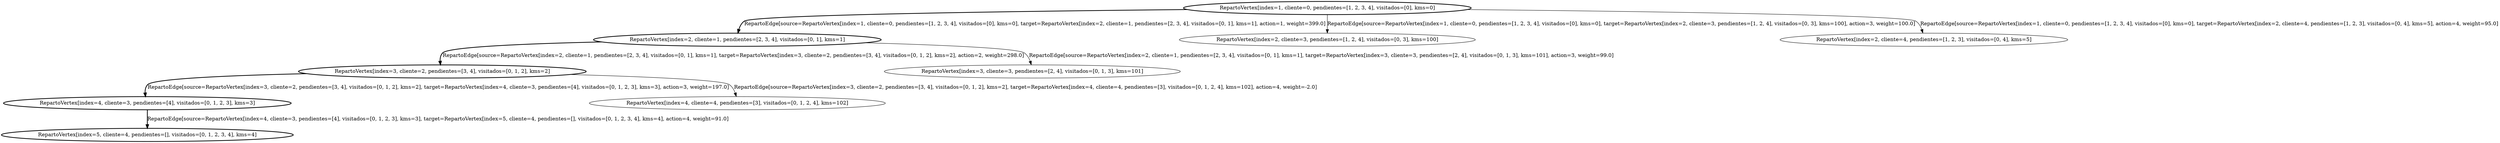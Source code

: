 strict digraph G {
  1 [ style="bold" label="RepartoVertex[index=1, cliente=0, pendientes=[1, 2, 3, 4], visitados=[0], kms=0]" ];
  2 [ style="bold" label="RepartoVertex[index=3, cliente=2, pendientes=[3, 4], visitados=[0, 1, 2], kms=2]" ];
  3 [ style="solid" label="RepartoVertex[index=3, cliente=3, pendientes=[2, 4], visitados=[0, 1, 3], kms=101]" ];
  4 [ style="bold" label="RepartoVertex[index=2, cliente=1, pendientes=[2, 3, 4], visitados=[0, 1], kms=1]" ];
  5 [ style="solid" label="RepartoVertex[index=2, cliente=3, pendientes=[1, 2, 4], visitados=[0, 3], kms=100]" ];
  6 [ style="bold" label="RepartoVertex[index=5, cliente=4, pendientes=[], visitados=[0, 1, 2, 3, 4], kms=4]" ];
  7 [ style="solid" label="RepartoVertex[index=2, cliente=4, pendientes=[1, 2, 3], visitados=[0, 4], kms=5]" ];
  8 [ style="bold" label="RepartoVertex[index=4, cliente=3, pendientes=[4], visitados=[0, 1, 2, 3], kms=3]" ];
  9 [ style="solid" label="RepartoVertex[index=4, cliente=4, pendientes=[3], visitados=[0, 1, 2, 4], kms=102]" ];
  4 -> 2 [ style="bold" label="RepartoEdge[source=RepartoVertex[index=2, cliente=1, pendientes=[2, 3, 4], visitados=[0, 1], kms=1], target=RepartoVertex[index=3, cliente=2, pendientes=[3, 4], visitados=[0, 1, 2], kms=2], action=2, weight=298.0]" ];
  4 -> 3 [ style="solid" label="RepartoEdge[source=RepartoVertex[index=2, cliente=1, pendientes=[2, 3, 4], visitados=[0, 1], kms=1], target=RepartoVertex[index=3, cliente=3, pendientes=[2, 4], visitados=[0, 1, 3], kms=101], action=3, weight=99.0]" ];
  1 -> 4 [ style="bold" label="RepartoEdge[source=RepartoVertex[index=1, cliente=0, pendientes=[1, 2, 3, 4], visitados=[0], kms=0], target=RepartoVertex[index=2, cliente=1, pendientes=[2, 3, 4], visitados=[0, 1], kms=1], action=1, weight=399.0]" ];
  1 -> 5 [ style="solid" label="RepartoEdge[source=RepartoVertex[index=1, cliente=0, pendientes=[1, 2, 3, 4], visitados=[0], kms=0], target=RepartoVertex[index=2, cliente=3, pendientes=[1, 2, 4], visitados=[0, 3], kms=100], action=3, weight=100.0]" ];
  8 -> 6 [ style="bold" label="RepartoEdge[source=RepartoVertex[index=4, cliente=3, pendientes=[4], visitados=[0, 1, 2, 3], kms=3], target=RepartoVertex[index=5, cliente=4, pendientes=[], visitados=[0, 1, 2, 3, 4], kms=4], action=4, weight=91.0]" ];
  1 -> 7 [ style="solid" label="RepartoEdge[source=RepartoVertex[index=1, cliente=0, pendientes=[1, 2, 3, 4], visitados=[0], kms=0], target=RepartoVertex[index=2, cliente=4, pendientes=[1, 2, 3], visitados=[0, 4], kms=5], action=4, weight=95.0]" ];
  2 -> 8 [ style="bold" label="RepartoEdge[source=RepartoVertex[index=3, cliente=2, pendientes=[3, 4], visitados=[0, 1, 2], kms=2], target=RepartoVertex[index=4, cliente=3, pendientes=[4], visitados=[0, 1, 2, 3], kms=3], action=3, weight=197.0]" ];
  2 -> 9 [ style="solid" label="RepartoEdge[source=RepartoVertex[index=3, cliente=2, pendientes=[3, 4], visitados=[0, 1, 2], kms=2], target=RepartoVertex[index=4, cliente=4, pendientes=[3], visitados=[0, 1, 2, 4], kms=102], action=4, weight=-2.0]" ];
}
